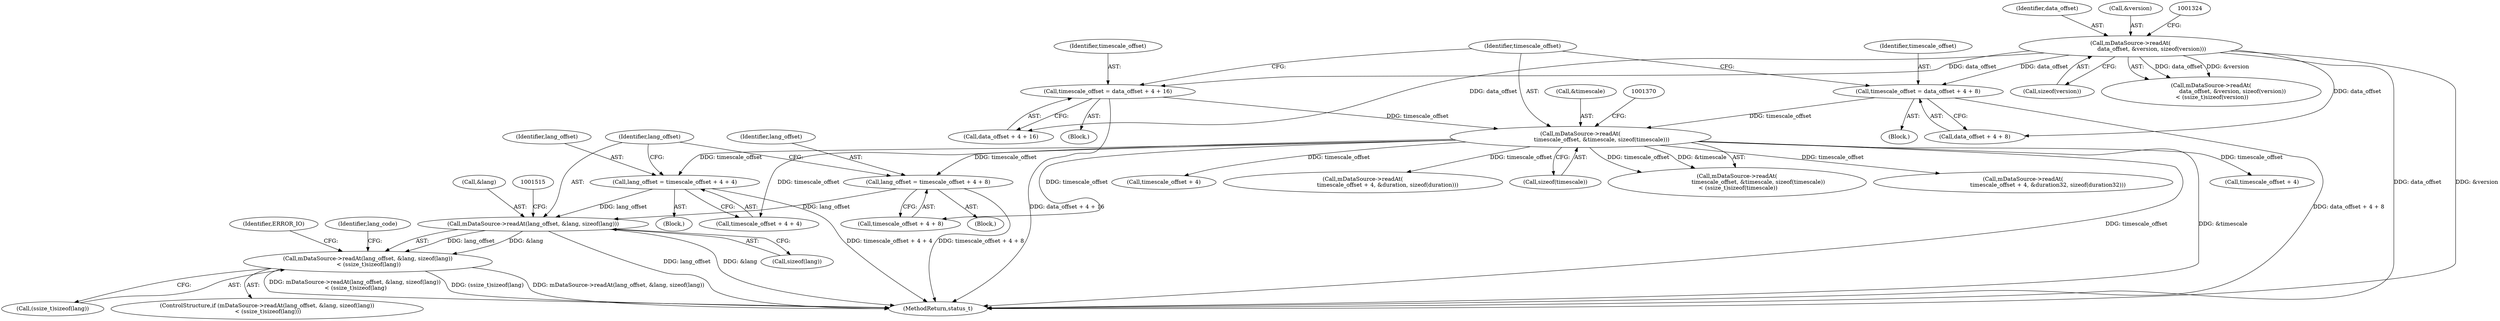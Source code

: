 digraph "0_Android_8a3a2f6ea7defe1a81bb32b3c9f3537f84749b9d@API" {
"1001507" [label="(Call,mDataSource->readAt(lang_offset, &lang, sizeof(lang))\n < (ssize_t)sizeof(lang))"];
"1001508" [label="(Call,mDataSource->readAt(lang_offset, &lang, sizeof(lang)))"];
"1001495" [label="(Call,lang_offset = timescale_offset + 4 + 4)"];
"1001363" [label="(Call,mDataSource->readAt(\n                        timescale_offset, &timescale, sizeof(timescale)))"];
"1001336" [label="(Call,timescale_offset = data_offset + 4 + 16)"];
"1001317" [label="(Call,mDataSource->readAt(\n                        data_offset, &version, sizeof(version)))"];
"1001349" [label="(Call,timescale_offset = data_offset + 4 + 8)"];
"1001482" [label="(Call,lang_offset = timescale_offset + 4 + 8)"];
"1001482" [label="(Call,lang_offset = timescale_offset + 4 + 8)"];
"1001432" [label="(Call,timescale_offset + 4)"];
"1001321" [label="(Call,sizeof(version))"];
"1001336" [label="(Call,timescale_offset = data_offset + 4 + 16)"];
"1001484" [label="(Call,timescale_offset + 4 + 8)"];
"1001514" [label="(Call,(ssize_t)sizeof(lang))"];
"1001348" [label="(Block,)"];
"1001351" [label="(Call,data_offset + 4 + 8)"];
"1001520" [label="(Identifier,ERROR_IO)"];
"1001494" [label="(Block,)"];
"1001509" [label="(Identifier,lang_offset)"];
"1001316" [label="(Call,mDataSource->readAt(\n                        data_offset, &version, sizeof(version))\n < (ssize_t)sizeof(version))"];
"1001402" [label="(Call,timescale_offset + 4)"];
"1001497" [label="(Call,timescale_offset + 4 + 4)"];
"1001363" [label="(Call,mDataSource->readAt(\n                        timescale_offset, &timescale, sizeof(timescale)))"];
"1001401" [label="(Call,mDataSource->readAt(\n                            timescale_offset + 4, &duration, sizeof(duration)))"];
"1001364" [label="(Identifier,timescale_offset)"];
"1001318" [label="(Identifier,data_offset)"];
"1001319" [label="(Call,&version)"];
"1001367" [label="(Call,sizeof(timescale))"];
"1001483" [label="(Identifier,lang_offset)"];
"1001317" [label="(Call,mDataSource->readAt(\n                        data_offset, &version, sizeof(version)))"];
"1001337" [label="(Identifier,timescale_offset)"];
"1001506" [label="(ControlStructure,if (mDataSource->readAt(lang_offset, &lang, sizeof(lang))\n < (ssize_t)sizeof(lang)))"];
"1001365" [label="(Call,&timescale)"];
"1001496" [label="(Identifier,lang_offset)"];
"1001507" [label="(Call,mDataSource->readAt(lang_offset, &lang, sizeof(lang))\n < (ssize_t)sizeof(lang))"];
"1001362" [label="(Call,mDataSource->readAt(\n                        timescale_offset, &timescale, sizeof(timescale))\n < (ssize_t)sizeof(timescale))"];
"1001524" [label="(Identifier,lang_code)"];
"1003923" [label="(MethodReturn,status_t)"];
"1001349" [label="(Call,timescale_offset = data_offset + 4 + 8)"];
"1001510" [label="(Call,&lang)"];
"1001350" [label="(Identifier,timescale_offset)"];
"1001431" [label="(Call,mDataSource->readAt(\n                            timescale_offset + 4, &duration32, sizeof(duration32)))"];
"1001338" [label="(Call,data_offset + 4 + 16)"];
"1001512" [label="(Call,sizeof(lang))"];
"1001508" [label="(Call,mDataSource->readAt(lang_offset, &lang, sizeof(lang)))"];
"1001495" [label="(Call,lang_offset = timescale_offset + 4 + 4)"];
"1001335" [label="(Block,)"];
"1001481" [label="(Block,)"];
"1001507" -> "1001506"  [label="AST: "];
"1001507" -> "1001514"  [label="CFG: "];
"1001508" -> "1001507"  [label="AST: "];
"1001514" -> "1001507"  [label="AST: "];
"1001520" -> "1001507"  [label="CFG: "];
"1001524" -> "1001507"  [label="CFG: "];
"1001507" -> "1003923"  [label="DDG: (ssize_t)sizeof(lang)"];
"1001507" -> "1003923"  [label="DDG: mDataSource->readAt(lang_offset, &lang, sizeof(lang))"];
"1001507" -> "1003923"  [label="DDG: mDataSource->readAt(lang_offset, &lang, sizeof(lang))\n < (ssize_t)sizeof(lang)"];
"1001508" -> "1001507"  [label="DDG: lang_offset"];
"1001508" -> "1001507"  [label="DDG: &lang"];
"1001508" -> "1001512"  [label="CFG: "];
"1001509" -> "1001508"  [label="AST: "];
"1001510" -> "1001508"  [label="AST: "];
"1001512" -> "1001508"  [label="AST: "];
"1001515" -> "1001508"  [label="CFG: "];
"1001508" -> "1003923"  [label="DDG: lang_offset"];
"1001508" -> "1003923"  [label="DDG: &lang"];
"1001495" -> "1001508"  [label="DDG: lang_offset"];
"1001482" -> "1001508"  [label="DDG: lang_offset"];
"1001495" -> "1001494"  [label="AST: "];
"1001495" -> "1001497"  [label="CFG: "];
"1001496" -> "1001495"  [label="AST: "];
"1001497" -> "1001495"  [label="AST: "];
"1001509" -> "1001495"  [label="CFG: "];
"1001495" -> "1003923"  [label="DDG: timescale_offset + 4 + 4"];
"1001363" -> "1001495"  [label="DDG: timescale_offset"];
"1001363" -> "1001362"  [label="AST: "];
"1001363" -> "1001367"  [label="CFG: "];
"1001364" -> "1001363"  [label="AST: "];
"1001365" -> "1001363"  [label="AST: "];
"1001367" -> "1001363"  [label="AST: "];
"1001370" -> "1001363"  [label="CFG: "];
"1001363" -> "1003923"  [label="DDG: timescale_offset"];
"1001363" -> "1003923"  [label="DDG: &timescale"];
"1001363" -> "1001362"  [label="DDG: timescale_offset"];
"1001363" -> "1001362"  [label="DDG: &timescale"];
"1001336" -> "1001363"  [label="DDG: timescale_offset"];
"1001349" -> "1001363"  [label="DDG: timescale_offset"];
"1001363" -> "1001401"  [label="DDG: timescale_offset"];
"1001363" -> "1001402"  [label="DDG: timescale_offset"];
"1001363" -> "1001431"  [label="DDG: timescale_offset"];
"1001363" -> "1001432"  [label="DDG: timescale_offset"];
"1001363" -> "1001482"  [label="DDG: timescale_offset"];
"1001363" -> "1001484"  [label="DDG: timescale_offset"];
"1001363" -> "1001497"  [label="DDG: timescale_offset"];
"1001336" -> "1001335"  [label="AST: "];
"1001336" -> "1001338"  [label="CFG: "];
"1001337" -> "1001336"  [label="AST: "];
"1001338" -> "1001336"  [label="AST: "];
"1001364" -> "1001336"  [label="CFG: "];
"1001336" -> "1003923"  [label="DDG: data_offset + 4 + 16"];
"1001317" -> "1001336"  [label="DDG: data_offset"];
"1001317" -> "1001316"  [label="AST: "];
"1001317" -> "1001321"  [label="CFG: "];
"1001318" -> "1001317"  [label="AST: "];
"1001319" -> "1001317"  [label="AST: "];
"1001321" -> "1001317"  [label="AST: "];
"1001324" -> "1001317"  [label="CFG: "];
"1001317" -> "1003923"  [label="DDG: data_offset"];
"1001317" -> "1003923"  [label="DDG: &version"];
"1001317" -> "1001316"  [label="DDG: data_offset"];
"1001317" -> "1001316"  [label="DDG: &version"];
"1001317" -> "1001338"  [label="DDG: data_offset"];
"1001317" -> "1001349"  [label="DDG: data_offset"];
"1001317" -> "1001351"  [label="DDG: data_offset"];
"1001349" -> "1001348"  [label="AST: "];
"1001349" -> "1001351"  [label="CFG: "];
"1001350" -> "1001349"  [label="AST: "];
"1001351" -> "1001349"  [label="AST: "];
"1001364" -> "1001349"  [label="CFG: "];
"1001349" -> "1003923"  [label="DDG: data_offset + 4 + 8"];
"1001482" -> "1001481"  [label="AST: "];
"1001482" -> "1001484"  [label="CFG: "];
"1001483" -> "1001482"  [label="AST: "];
"1001484" -> "1001482"  [label="AST: "];
"1001509" -> "1001482"  [label="CFG: "];
"1001482" -> "1003923"  [label="DDG: timescale_offset + 4 + 8"];
}

